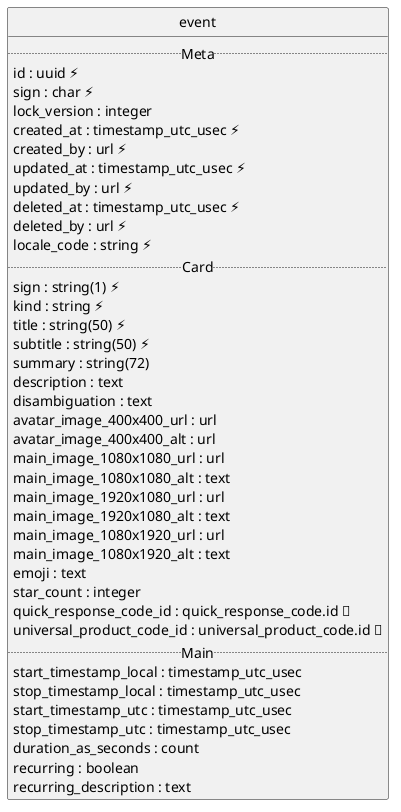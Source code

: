 @startuml uml
skinparam monochrome true
skinparam linetype ortho
hide circle

entity event {
  .. Meta ..
  id : uuid ⚡
  sign : char ⚡
  lock_version : integer
  created_at : timestamp_utc_usec ⚡
  created_by : url ⚡
  updated_at : timestamp_utc_usec ⚡
  updated_by : url ⚡
  deleted_at : timestamp_utc_usec ⚡
  deleted_by : url ⚡
  locale_code : string ⚡
  .. Card ..
  sign : string(1) ⚡
  kind : string ⚡
  title : string(50) ⚡
  subtitle : string(50) ⚡
  summary : string(72)
  description : text
  disambiguation : text
  avatar_image_400x400_url : url
  avatar_image_400x400_alt : url
  main_image_1080x1080_url : url
  main_image_1080x1080_alt : text
  main_image_1920x1080_url : url
  main_image_1920x1080_alt : text
  main_image_1080x1920_url : url
  main_image_1080x1920_alt : text
  emoji : text
  star_count : integer
  quick_response_code_id : quick_response_code.id 🔑
  universal_product_code_id : universal_product_code.id 🔑
  .. Main ..
  start_timestamp_local : timestamp_utc_usec
  stop_timestamp_local : timestamp_utc_usec
  start_timestamp_utc : timestamp_utc_usec
  stop_timestamp_utc : timestamp_utc_usec
  duration_as_seconds : count
  recurring : boolean
  recurring_description : text
}

@enduml
